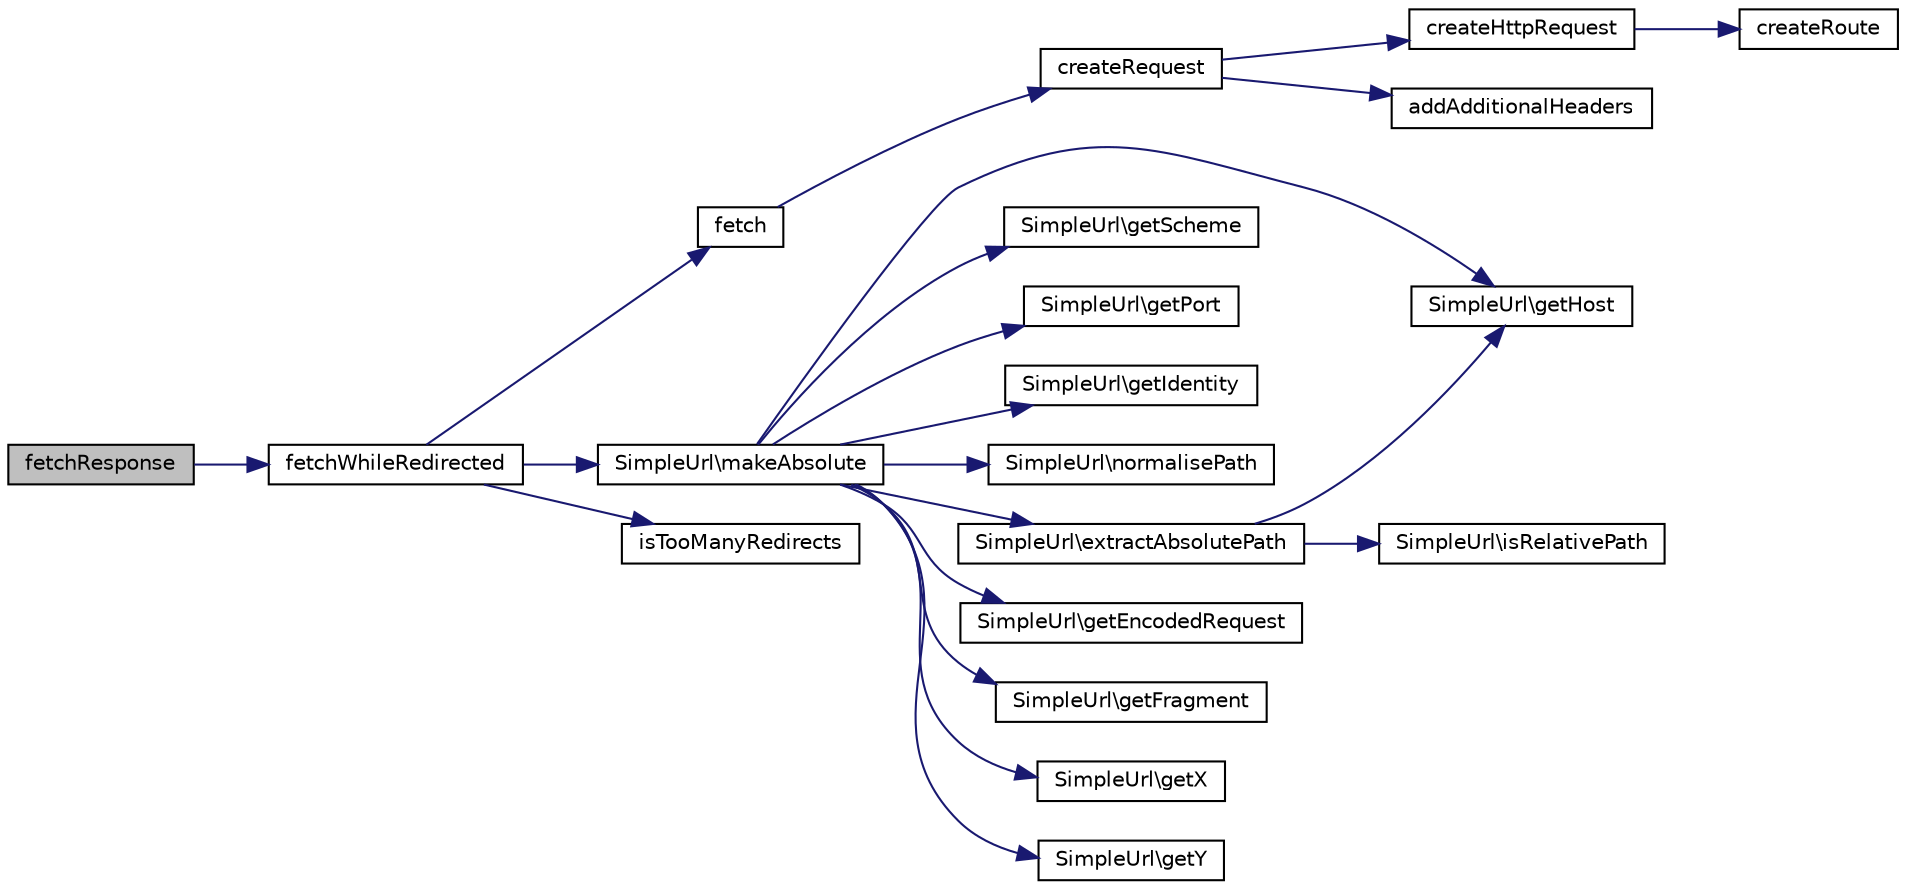 digraph "fetchResponse"
{
  edge [fontname="Helvetica",fontsize="10",labelfontname="Helvetica",labelfontsize="10"];
  node [fontname="Helvetica",fontsize="10",shape=record];
  rankdir="LR";
  Node1 [label="fetchResponse",height=0.2,width=0.4,color="black", fillcolor="grey75", style="filled" fontcolor="black"];
  Node1 -> Node2 [color="midnightblue",fontsize="10",style="solid",fontname="Helvetica"];
  Node2 [label="fetchWhileRedirected",height=0.2,width=0.4,color="black", fillcolor="white", style="filled",URL="$class_simple_user_agent.html#aaf48fd0453fb5254b4f425e3ac4dfa3c"];
  Node2 -> Node3 [color="midnightblue",fontsize="10",style="solid",fontname="Helvetica"];
  Node3 [label="fetch",height=0.2,width=0.4,color="black", fillcolor="white", style="filled",URL="$class_simple_user_agent.html#adf5ea10e75709c7e1b26acb59efaebfc"];
  Node3 -> Node4 [color="midnightblue",fontsize="10",style="solid",fontname="Helvetica"];
  Node4 [label="createRequest",height=0.2,width=0.4,color="black", fillcolor="white", style="filled",URL="$class_simple_user_agent.html#a0749b10cef3b71265b4fadaab05f607e"];
  Node4 -> Node5 [color="midnightblue",fontsize="10",style="solid",fontname="Helvetica"];
  Node5 [label="createHttpRequest",height=0.2,width=0.4,color="black", fillcolor="white", style="filled",URL="$class_simple_user_agent.html#ae3eae8e1f890ac0e16c07dbf4d9d0553"];
  Node5 -> Node6 [color="midnightblue",fontsize="10",style="solid",fontname="Helvetica"];
  Node6 [label="createRoute",height=0.2,width=0.4,color="black", fillcolor="white", style="filled",URL="$class_simple_user_agent.html#a7edbaad8fd324918530249caf25add22"];
  Node4 -> Node7 [color="midnightblue",fontsize="10",style="solid",fontname="Helvetica"];
  Node7 [label="addAdditionalHeaders",height=0.2,width=0.4,color="black", fillcolor="white", style="filled",URL="$class_simple_user_agent.html#a5bef07964bcbceeb368f2d3419022c6d"];
  Node2 -> Node8 [color="midnightblue",fontsize="10",style="solid",fontname="Helvetica"];
  Node8 [label="SimpleUrl\\makeAbsolute",height=0.2,width=0.4,color="black", fillcolor="white", style="filled",URL="$class_simple_url.html#ac47561c4b2f7445f7d2038d0aa5a841c"];
  Node8 -> Node9 [color="midnightblue",fontsize="10",style="solid",fontname="Helvetica"];
  Node9 [label="SimpleUrl\\getHost",height=0.2,width=0.4,color="black", fillcolor="white", style="filled",URL="$class_simple_url.html#af89674df83d1ee2198e54b5c8340795e"];
  Node8 -> Node10 [color="midnightblue",fontsize="10",style="solid",fontname="Helvetica"];
  Node10 [label="SimpleUrl\\getScheme",height=0.2,width=0.4,color="black", fillcolor="white", style="filled",URL="$class_simple_url.html#af5a3601e33a3ba4a8e94346dba6459d3"];
  Node8 -> Node11 [color="midnightblue",fontsize="10",style="solid",fontname="Helvetica"];
  Node11 [label="SimpleUrl\\getPort",height=0.2,width=0.4,color="black", fillcolor="white", style="filled",URL="$class_simple_url.html#afd4db46d3c12f47f0bee19cd2101be64"];
  Node8 -> Node12 [color="midnightblue",fontsize="10",style="solid",fontname="Helvetica"];
  Node12 [label="SimpleUrl\\getIdentity",height=0.2,width=0.4,color="black", fillcolor="white", style="filled",URL="$class_simple_url.html#a8d0c4e1299abe333956fca30fdc44143"];
  Node8 -> Node13 [color="midnightblue",fontsize="10",style="solid",fontname="Helvetica"];
  Node13 [label="SimpleUrl\\normalisePath",height=0.2,width=0.4,color="black", fillcolor="white", style="filled",URL="$class_simple_url.html#a5ffe3f5775240325dc1099c1e1abcf7b"];
  Node8 -> Node14 [color="midnightblue",fontsize="10",style="solid",fontname="Helvetica"];
  Node14 [label="SimpleUrl\\extractAbsolutePath",height=0.2,width=0.4,color="black", fillcolor="white", style="filled",URL="$class_simple_url.html#a9b3e023ae701f58c9cc25354836246a1"];
  Node14 -> Node9 [color="midnightblue",fontsize="10",style="solid",fontname="Helvetica"];
  Node14 -> Node15 [color="midnightblue",fontsize="10",style="solid",fontname="Helvetica"];
  Node15 [label="SimpleUrl\\isRelativePath",height=0.2,width=0.4,color="black", fillcolor="white", style="filled",URL="$class_simple_url.html#a8a42d0777fc665f6f1185b1c97b5b5c1"];
  Node8 -> Node16 [color="midnightblue",fontsize="10",style="solid",fontname="Helvetica"];
  Node16 [label="SimpleUrl\\getEncodedRequest",height=0.2,width=0.4,color="black", fillcolor="white", style="filled",URL="$class_simple_url.html#aec717d6d668b9227045a0413e8a23583"];
  Node8 -> Node17 [color="midnightblue",fontsize="10",style="solid",fontname="Helvetica"];
  Node17 [label="SimpleUrl\\getFragment",height=0.2,width=0.4,color="black", fillcolor="white", style="filled",URL="$class_simple_url.html#a8e9be93affbfde43840cbaf4b6712ea9"];
  Node8 -> Node18 [color="midnightblue",fontsize="10",style="solid",fontname="Helvetica"];
  Node18 [label="SimpleUrl\\getX",height=0.2,width=0.4,color="black", fillcolor="white", style="filled",URL="$class_simple_url.html#a403d7c3dc9b308567cf859a67b1cf1e5"];
  Node8 -> Node19 [color="midnightblue",fontsize="10",style="solid",fontname="Helvetica"];
  Node19 [label="SimpleUrl\\getY",height=0.2,width=0.4,color="black", fillcolor="white", style="filled",URL="$class_simple_url.html#ac878fc1b93b7d5c1bd6d3142dd197f19"];
  Node2 -> Node20 [color="midnightblue",fontsize="10",style="solid",fontname="Helvetica"];
  Node20 [label="isTooManyRedirects",height=0.2,width=0.4,color="black", fillcolor="white", style="filled",URL="$class_simple_user_agent.html#a238e06c11871b3d6c83b5d32ac42005c"];
}
